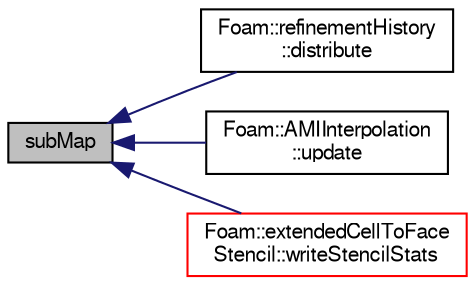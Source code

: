 digraph "subMap"
{
  bgcolor="transparent";
  edge [fontname="FreeSans",fontsize="10",labelfontname="FreeSans",labelfontsize="10"];
  node [fontname="FreeSans",fontsize="10",shape=record];
  rankdir="LR";
  Node1 [label="subMap",height=0.2,width=0.4,color="black", fillcolor="grey75", style="filled" fontcolor="black"];
  Node1 -> Node2 [dir="back",color="midnightblue",fontsize="10",style="solid",fontname="FreeSans"];
  Node2 [label="Foam::refinementHistory\l::distribute",height=0.2,width=0.4,color="black",URL="$a02051.html#a6be2dc3eb1d541aeb83ee0a2adcc0556",tooltip="Update local numbering for mesh redistribution. "];
  Node1 -> Node3 [dir="back",color="midnightblue",fontsize="10",style="solid",fontname="FreeSans"];
  Node3 [label="Foam::AMIInterpolation\l::update",height=0.2,width=0.4,color="black",URL="$a00044.html#a92b6850defc60d6e032247c9bfe8d9bf",tooltip="Update addressing and weights. "];
  Node1 -> Node4 [dir="back",color="midnightblue",fontsize="10",style="solid",fontname="FreeSans"];
  Node4 [label="Foam::extendedCellToFace\lStencil::writeStencilStats",height=0.2,width=0.4,color="red",URL="$a00674.html#a806d1632a9bcbd268b64e4bf3b6e3c7d",tooltip="Write some statistics about stencil. "];
}
